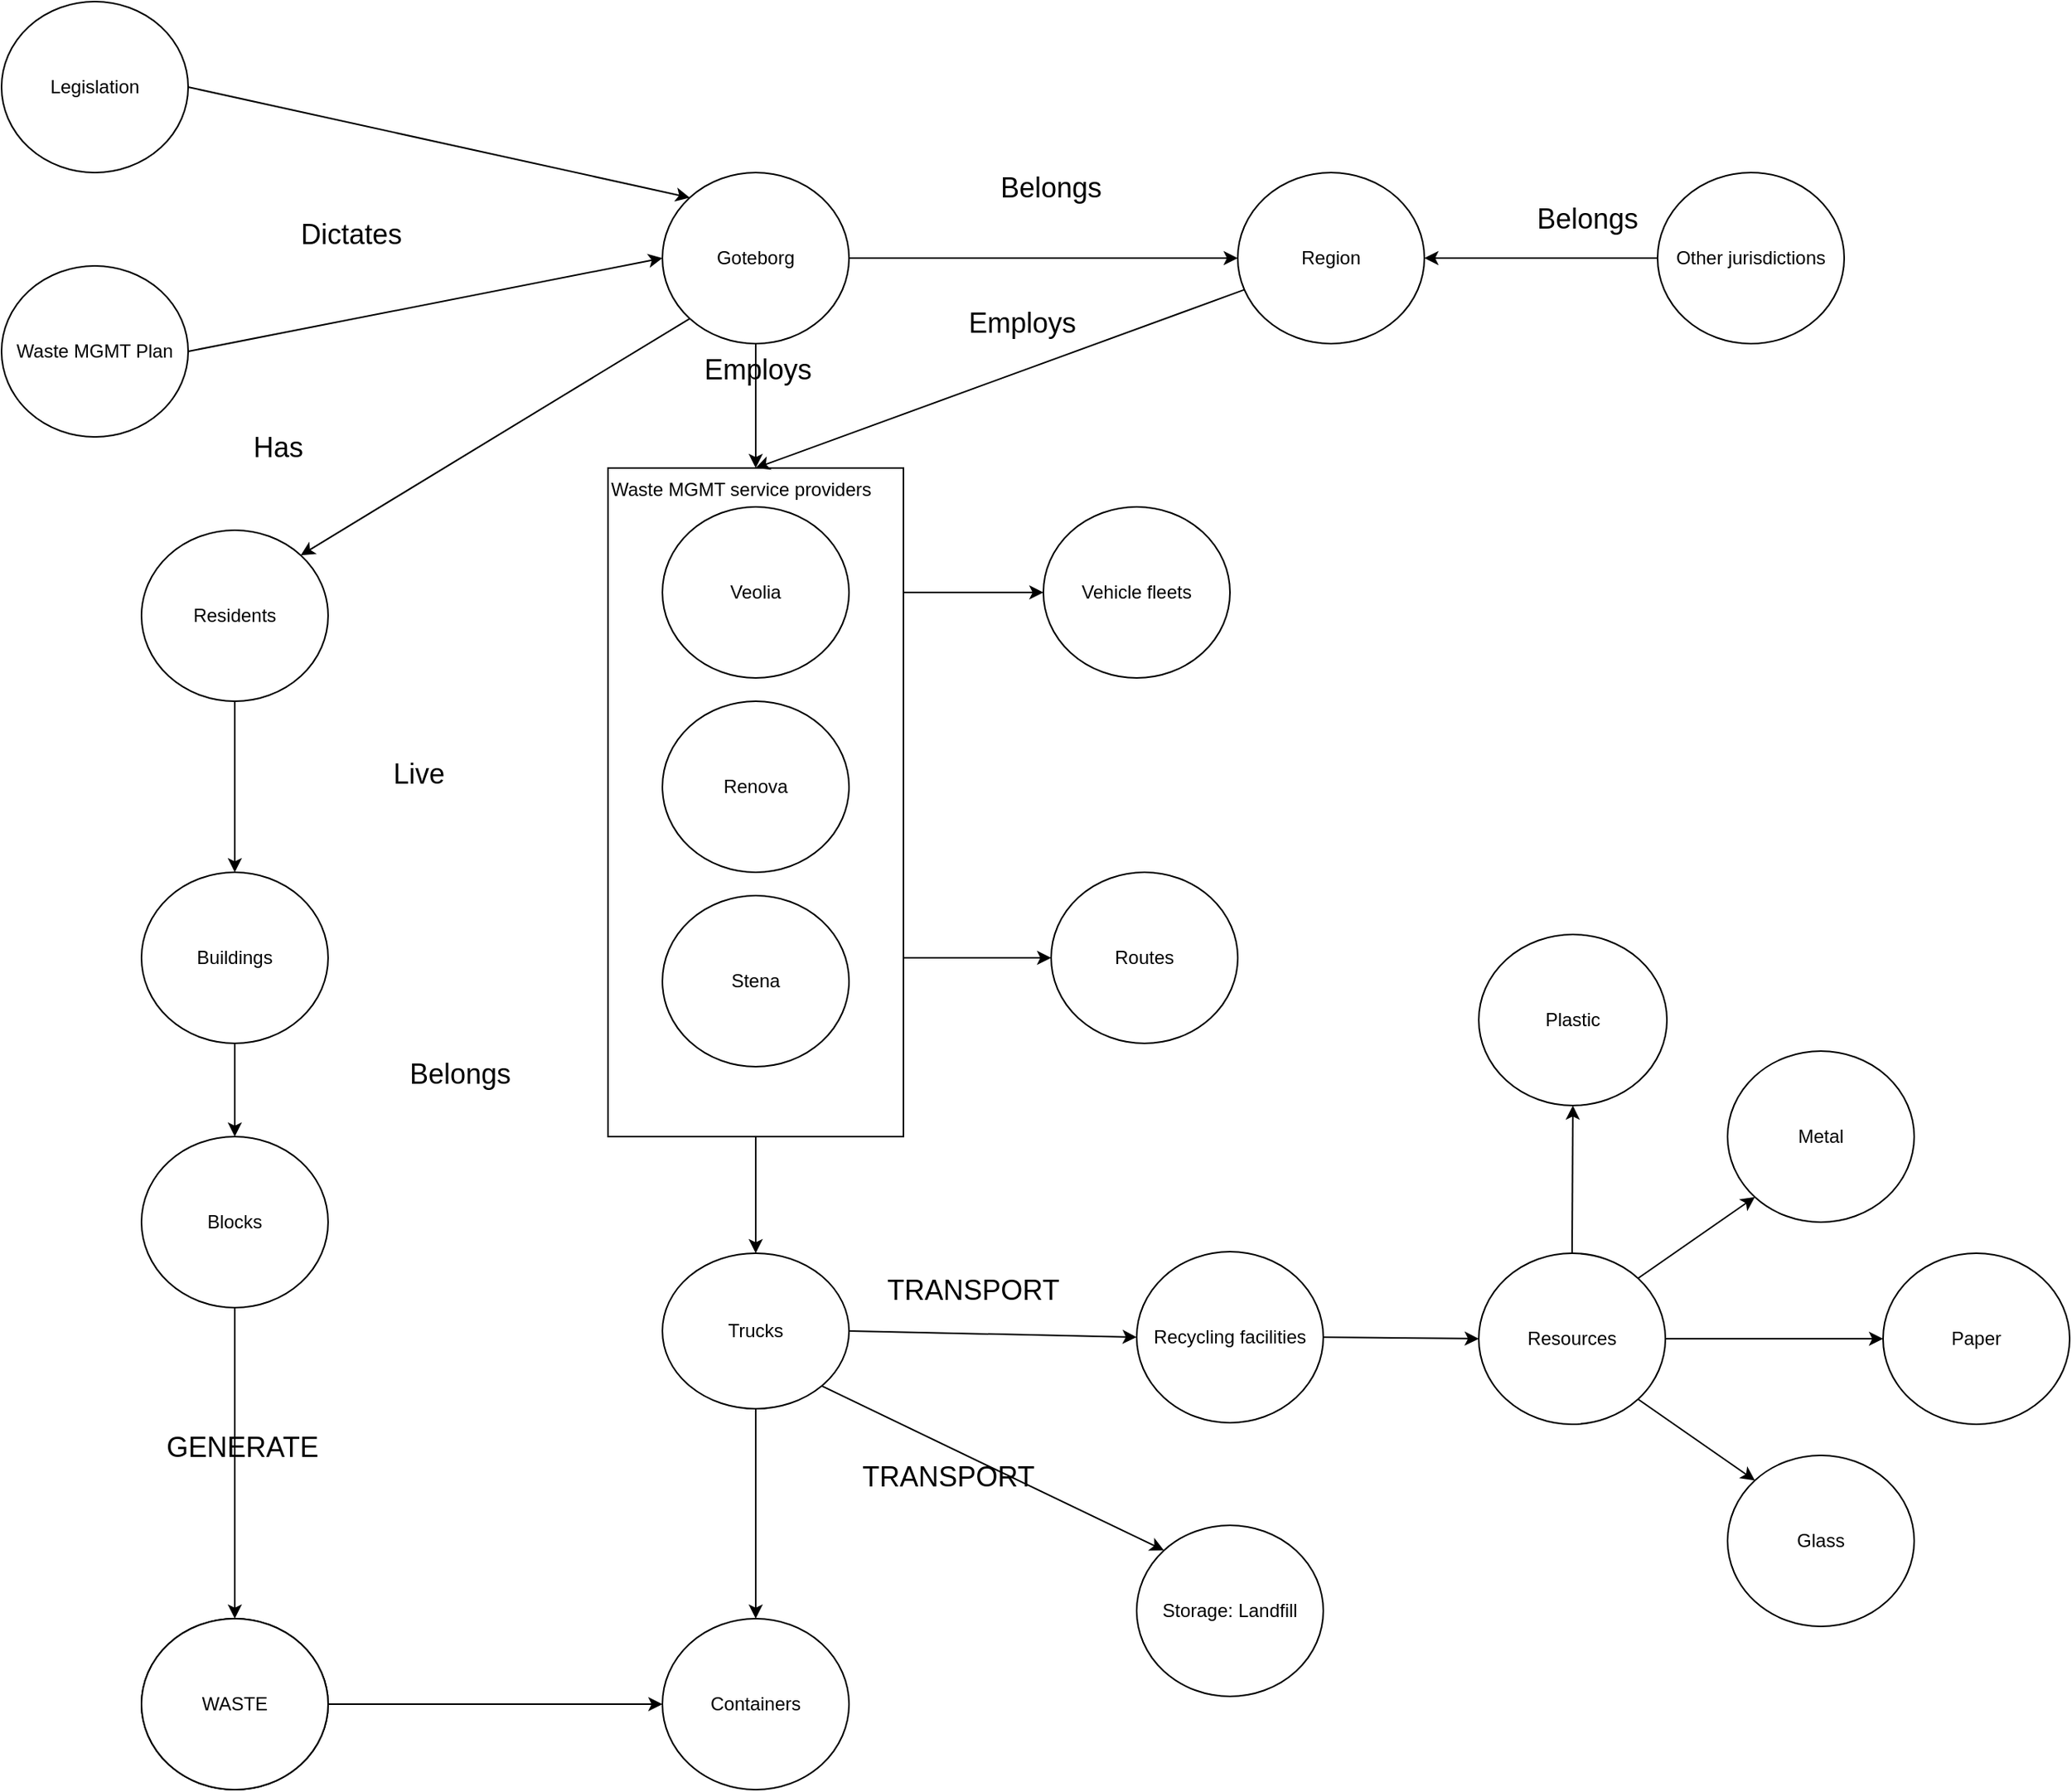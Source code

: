 <mxfile version="13.9.9" type="device"><diagram id="C5RBs43oDa-KdzZeNtuy" name="Page-1"><mxGraphModel dx="2130" dy="828" grid="1" gridSize="10" guides="1" tooltips="1" connect="1" arrows="1" fold="1" page="1" pageScale="1" pageWidth="827" pageHeight="1169" math="0" shadow="0"><root><mxCell id="WIyWlLk6GJQsqaUBKTNV-0"/><mxCell id="WIyWlLk6GJQsqaUBKTNV-1" parent="WIyWlLk6GJQsqaUBKTNV-0"/><mxCell id="M03wFqewdALiJdcQgQsA-151" style="edgeStyle=orthogonalEdgeStyle;rounded=0;orthogonalLoop=1;jettySize=auto;html=1;exitX=1;exitY=0.25;exitDx=0;exitDy=0;entryX=0;entryY=0.5;entryDx=0;entryDy=0;" edge="1" parent="WIyWlLk6GJQsqaUBKTNV-1" source="M03wFqewdALiJdcQgQsA-147" target="M03wFqewdALiJdcQgQsA-87"><mxGeometry relative="1" as="geometry"><Array as="points"><mxPoint x="430" y="530"/></Array></mxGeometry></mxCell><mxCell id="M03wFqewdALiJdcQgQsA-154" style="edgeStyle=orthogonalEdgeStyle;rounded=0;orthogonalLoop=1;jettySize=auto;html=1;exitX=1;exitY=0.75;exitDx=0;exitDy=0;entryX=0;entryY=0.5;entryDx=0;entryDy=0;" edge="1" parent="WIyWlLk6GJQsqaUBKTNV-1" source="M03wFqewdALiJdcQgQsA-147" target="M03wFqewdALiJdcQgQsA-152"><mxGeometry relative="1" as="geometry"><Array as="points"><mxPoint x="430" y="765"/></Array></mxGeometry></mxCell><mxCell id="M03wFqewdALiJdcQgQsA-147" value="Waste MGMT service providers" style="rounded=0;whiteSpace=wrap;html=1;fillColor=none;align=left;verticalAlign=top;" vertex="1" parent="WIyWlLk6GJQsqaUBKTNV-1"><mxGeometry x="240" y="450" width="190" height="430" as="geometry"/></mxCell><mxCell id="M03wFqewdALiJdcQgQsA-70" value="Goteborg" style="ellipse;whiteSpace=wrap;html=1;" vertex="1" parent="WIyWlLk6GJQsqaUBKTNV-1"><mxGeometry x="275" y="260" width="120" height="110" as="geometry"/></mxCell><mxCell id="M03wFqewdALiJdcQgQsA-73" value="Legislation" style="ellipse;whiteSpace=wrap;html=1;" vertex="1" parent="WIyWlLk6GJQsqaUBKTNV-1"><mxGeometry x="-150" y="150" width="120" height="110" as="geometry"/></mxCell><mxCell id="M03wFqewdALiJdcQgQsA-74" value="" style="endArrow=classic;html=1;exitX=1;exitY=0.5;exitDx=0;exitDy=0;entryX=0;entryY=0.5;entryDx=0;entryDy=0;" edge="1" parent="WIyWlLk6GJQsqaUBKTNV-1" source="M03wFqewdALiJdcQgQsA-128" target="M03wFqewdALiJdcQgQsA-70"><mxGeometry width="50" height="50" relative="1" as="geometry"><mxPoint y="600" as="sourcePoint"/><mxPoint x="50" y="550" as="targetPoint"/></mxGeometry></mxCell><mxCell id="M03wFqewdALiJdcQgQsA-75" value="Containers" style="ellipse;whiteSpace=wrap;html=1;" vertex="1" parent="WIyWlLk6GJQsqaUBKTNV-1"><mxGeometry x="275" y="1190" width="120" height="110" as="geometry"/></mxCell><mxCell id="M03wFqewdALiJdcQgQsA-79" value="Veolia" style="ellipse;whiteSpace=wrap;html=1;" vertex="1" parent="WIyWlLk6GJQsqaUBKTNV-1"><mxGeometry x="275" y="475" width="120" height="110" as="geometry"/></mxCell><mxCell id="M03wFqewdALiJdcQgQsA-80" value="Other jurisdictions" style="ellipse;whiteSpace=wrap;html=1;" vertex="1" parent="WIyWlLk6GJQsqaUBKTNV-1"><mxGeometry x="915" y="260" width="120" height="110" as="geometry"/></mxCell><mxCell id="M03wFqewdALiJdcQgQsA-81" value="" style="endArrow=classic;html=1;entryX=0.5;entryY=0;entryDx=0;entryDy=0;" edge="1" parent="WIyWlLk6GJQsqaUBKTNV-1" source="M03wFqewdALiJdcQgQsA-83" target="M03wFqewdALiJdcQgQsA-147"><mxGeometry width="50" height="50" relative="1" as="geometry"><mxPoint x="368" y="680" as="sourcePoint"/><mxPoint x="418" y="630" as="targetPoint"/></mxGeometry></mxCell><mxCell id="M03wFqewdALiJdcQgQsA-82" value="" style="endArrow=classic;html=1;exitX=0.5;exitY=1;exitDx=0;exitDy=0;entryX=0.5;entryY=0;entryDx=0;entryDy=0;" edge="1" parent="WIyWlLk6GJQsqaUBKTNV-1" source="M03wFqewdALiJdcQgQsA-70" target="M03wFqewdALiJdcQgQsA-147"><mxGeometry width="50" height="50" relative="1" as="geometry"><mxPoint x="450" y="370" as="sourcePoint"/><mxPoint x="470" y="500" as="targetPoint"/></mxGeometry></mxCell><mxCell id="M03wFqewdALiJdcQgQsA-83" value="Region" style="ellipse;whiteSpace=wrap;html=1;" vertex="1" parent="WIyWlLk6GJQsqaUBKTNV-1"><mxGeometry x="645" y="260" width="120" height="110" as="geometry"/></mxCell><mxCell id="M03wFqewdALiJdcQgQsA-85" value="" style="endArrow=classic;html=1;entryX=1;entryY=0.5;entryDx=0;entryDy=0;exitX=0;exitY=0.5;exitDx=0;exitDy=0;" edge="1" parent="WIyWlLk6GJQsqaUBKTNV-1" source="M03wFqewdALiJdcQgQsA-80" target="M03wFqewdALiJdcQgQsA-83"><mxGeometry width="50" height="50" relative="1" as="geometry"><mxPoint x="778" y="320" as="sourcePoint"/><mxPoint x="835.297" y="536.364" as="targetPoint"/></mxGeometry></mxCell><mxCell id="M03wFqewdALiJdcQgQsA-87" value="Vehicle fleets" style="ellipse;whiteSpace=wrap;html=1;" vertex="1" parent="WIyWlLk6GJQsqaUBKTNV-1"><mxGeometry x="520" y="475" width="120" height="110" as="geometry"/></mxCell><mxCell id="M03wFqewdALiJdcQgQsA-142" style="rounded=0;orthogonalLoop=1;jettySize=auto;html=1;exitX=1;exitY=1;exitDx=0;exitDy=0;entryX=0;entryY=0;entryDx=0;entryDy=0;" edge="1" parent="WIyWlLk6GJQsqaUBKTNV-1" source="M03wFqewdALiJdcQgQsA-88" target="M03wFqewdALiJdcQgQsA-141"><mxGeometry relative="1" as="geometry"/></mxCell><mxCell id="M03wFqewdALiJdcQgQsA-88" value="Trucks" style="ellipse;whiteSpace=wrap;html=1;" vertex="1" parent="WIyWlLk6GJQsqaUBKTNV-1"><mxGeometry x="275" y="955" width="120" height="100" as="geometry"/></mxCell><mxCell id="M03wFqewdALiJdcQgQsA-89" value="Recycling facilities" style="ellipse;whiteSpace=wrap;html=1;" vertex="1" parent="WIyWlLk6GJQsqaUBKTNV-1"><mxGeometry x="580" y="954" width="120" height="110" as="geometry"/></mxCell><mxCell id="M03wFqewdALiJdcQgQsA-91" value="Residents" style="ellipse;whiteSpace=wrap;html=1;" vertex="1" parent="WIyWlLk6GJQsqaUBKTNV-1"><mxGeometry x="-60" y="490" width="120" height="110" as="geometry"/></mxCell><mxCell id="M03wFqewdALiJdcQgQsA-92" value="Buildings" style="ellipse;whiteSpace=wrap;html=1;" vertex="1" parent="WIyWlLk6GJQsqaUBKTNV-1"><mxGeometry x="-60" y="710" width="120" height="110" as="geometry"/></mxCell><mxCell id="M03wFqewdALiJdcQgQsA-93" value="Blocks" style="ellipse;whiteSpace=wrap;html=1;" vertex="1" parent="WIyWlLk6GJQsqaUBKTNV-1"><mxGeometry x="-60" y="880" width="120" height="110" as="geometry"/></mxCell><mxCell id="M03wFqewdALiJdcQgQsA-94" value="" style="endArrow=classic;html=1;exitX=0.5;exitY=1;exitDx=0;exitDy=0;entryX=0.5;entryY=0;entryDx=0;entryDy=0;" edge="1" parent="WIyWlLk6GJQsqaUBKTNV-1" source="M03wFqewdALiJdcQgQsA-91" target="M03wFqewdALiJdcQgQsA-92"><mxGeometry width="50" height="50" relative="1" as="geometry"><mxPoint x="-60" y="860" as="sourcePoint"/><mxPoint x="90" y="710" as="targetPoint"/></mxGeometry></mxCell><mxCell id="M03wFqewdALiJdcQgQsA-95" value="" style="endArrow=classic;html=1;exitX=0;exitY=1;exitDx=0;exitDy=0;entryX=1;entryY=0;entryDx=0;entryDy=0;" edge="1" parent="WIyWlLk6GJQsqaUBKTNV-1" source="M03wFqewdALiJdcQgQsA-70" target="M03wFqewdALiJdcQgQsA-91"><mxGeometry width="50" height="50" relative="1" as="geometry"><mxPoint x="-240" y="910" as="sourcePoint"/><mxPoint x="70" y="620" as="targetPoint"/></mxGeometry></mxCell><mxCell id="M03wFqewdALiJdcQgQsA-96" value="" style="endArrow=classic;html=1;exitX=0.5;exitY=1;exitDx=0;exitDy=0;" edge="1" parent="WIyWlLk6GJQsqaUBKTNV-1" source="M03wFqewdALiJdcQgQsA-92" target="M03wFqewdALiJdcQgQsA-93"><mxGeometry width="50" height="50" relative="1" as="geometry"><mxPoint x="130" y="710" as="sourcePoint"/><mxPoint x="180" y="660" as="targetPoint"/></mxGeometry></mxCell><mxCell id="M03wFqewdALiJdcQgQsA-102" value="&lt;font style=&quot;font-size: 18px&quot;&gt;Belongs&lt;/font&gt;" style="text;html=1;strokeColor=none;fillColor=none;align=center;verticalAlign=middle;whiteSpace=wrap;rounded=0;" vertex="1" parent="WIyWlLk6GJQsqaUBKTNV-1"><mxGeometry x="825" y="270" width="90" height="40" as="geometry"/></mxCell><mxCell id="M03wFqewdALiJdcQgQsA-103" value="" style="endArrow=classic;html=1;exitX=1;exitY=0.5;exitDx=0;exitDy=0;entryX=0;entryY=0.5;entryDx=0;entryDy=0;" edge="1" parent="WIyWlLk6GJQsqaUBKTNV-1" source="M03wFqewdALiJdcQgQsA-70" target="M03wFqewdALiJdcQgQsA-83"><mxGeometry width="50" height="50" relative="1" as="geometry"><mxPoint x="350" y="315" as="sourcePoint"/><mxPoint x="445" y="280" as="targetPoint"/></mxGeometry></mxCell><mxCell id="M03wFqewdALiJdcQgQsA-104" value="&lt;font style=&quot;font-size: 18px&quot;&gt;Dictates&lt;/font&gt;" style="text;html=1;strokeColor=none;fillColor=none;align=center;verticalAlign=middle;whiteSpace=wrap;rounded=0;" vertex="1" parent="WIyWlLk6GJQsqaUBKTNV-1"><mxGeometry x="30" y="280" width="90" height="40" as="geometry"/></mxCell><mxCell id="M03wFqewdALiJdcQgQsA-105" value="&lt;font style=&quot;font-size: 18px&quot;&gt;Employs&lt;br&gt;&lt;/font&gt;" style="text;whiteSpace=wrap;html=1;" vertex="1" parent="WIyWlLk6GJQsqaUBKTNV-1"><mxGeometry x="300" y="370" width="90" height="30" as="geometry"/></mxCell><mxCell id="M03wFqewdALiJdcQgQsA-107" value="&lt;font style=&quot;font-size: 18px&quot;&gt;Belongs&lt;/font&gt;" style="text;html=1;strokeColor=none;fillColor=none;align=center;verticalAlign=middle;whiteSpace=wrap;rounded=0;" vertex="1" parent="WIyWlLk6GJQsqaUBKTNV-1"><mxGeometry x="480" y="250" width="90" height="40" as="geometry"/></mxCell><mxCell id="M03wFqewdALiJdcQgQsA-108" value="&lt;font style=&quot;font-size: 18px&quot;&gt;Has&lt;/font&gt;" style="text;whiteSpace=wrap;html=1;" vertex="1" parent="WIyWlLk6GJQsqaUBKTNV-1"><mxGeometry x="10" y="420" width="90" height="30" as="geometry"/></mxCell><mxCell id="M03wFqewdALiJdcQgQsA-109" value="&lt;font style=&quot;font-size: 18px&quot;&gt;Live&lt;/font&gt;" style="text;whiteSpace=wrap;html=1;" vertex="1" parent="WIyWlLk6GJQsqaUBKTNV-1"><mxGeometry x="100" y="630" width="90" height="30" as="geometry"/></mxCell><mxCell id="M03wFqewdALiJdcQgQsA-110" value="&lt;font style=&quot;font-size: 18px&quot;&gt;Belongs&lt;/font&gt;" style="text;html=1;strokeColor=none;fillColor=none;align=center;verticalAlign=middle;whiteSpace=wrap;rounded=0;" vertex="1" parent="WIyWlLk6GJQsqaUBKTNV-1"><mxGeometry x="100" y="820" width="90" height="40" as="geometry"/></mxCell><mxCell id="M03wFqewdALiJdcQgQsA-111" value="&lt;font style=&quot;font-size: 18px&quot;&gt;GENERATE&lt;/font&gt;" style="text;html=1;strokeColor=none;fillColor=none;align=center;verticalAlign=middle;whiteSpace=wrap;rounded=0;" vertex="1" parent="WIyWlLk6GJQsqaUBKTNV-1"><mxGeometry x="-40" y="1060" width="90" height="40" as="geometry"/></mxCell><mxCell id="M03wFqewdALiJdcQgQsA-112" value="" style="endArrow=classic;html=1;exitX=0.5;exitY=1;exitDx=0;exitDy=0;" edge="1" parent="WIyWlLk6GJQsqaUBKTNV-1" source="M03wFqewdALiJdcQgQsA-88" target="M03wFqewdALiJdcQgQsA-75"><mxGeometry width="50" height="50" relative="1" as="geometry"><mxPoint x="200" y="1430" as="sourcePoint"/><mxPoint x="-227.186" y="1296.468" as="targetPoint"/></mxGeometry></mxCell><mxCell id="M03wFqewdALiJdcQgQsA-115" value="" style="endArrow=classic;html=1;exitX=0.5;exitY=1;exitDx=0;exitDy=0;entryX=0.5;entryY=0;entryDx=0;entryDy=0;" edge="1" parent="WIyWlLk6GJQsqaUBKTNV-1" target="M03wFqewdALiJdcQgQsA-116"><mxGeometry width="50" height="50" relative="1" as="geometry"><mxPoint y="990" as="sourcePoint"/><mxPoint x="227.574" y="1206.109" as="targetPoint"/></mxGeometry></mxCell><mxCell id="M03wFqewdALiJdcQgQsA-116" value="WASTE" style="ellipse;whiteSpace=wrap;html=1;" vertex="1" parent="WIyWlLk6GJQsqaUBKTNV-1"><mxGeometry x="-60" y="1190" width="120" height="110" as="geometry"/></mxCell><mxCell id="M03wFqewdALiJdcQgQsA-117" value="" style="endArrow=classic;html=1;exitX=1;exitY=0.5;exitDx=0;exitDy=0;entryX=0;entryY=0.5;entryDx=0;entryDy=0;" edge="1" parent="WIyWlLk6GJQsqaUBKTNV-1" source="M03wFqewdALiJdcQgQsA-118" target="M03wFqewdALiJdcQgQsA-75"><mxGeometry width="50" height="50" relative="1" as="geometry"><mxPoint x="150" y="1235" as="sourcePoint"/><mxPoint x="317.574" y="1146.109" as="targetPoint"/></mxGeometry></mxCell><mxCell id="M03wFqewdALiJdcQgQsA-118" value="WASTE" style="ellipse;whiteSpace=wrap;html=1;" vertex="1" parent="WIyWlLk6GJQsqaUBKTNV-1"><mxGeometry x="-60" y="1190" width="120" height="110" as="geometry"/></mxCell><mxCell id="M03wFqewdALiJdcQgQsA-119" value="Resources" style="ellipse;whiteSpace=wrap;html=1;" vertex="1" parent="WIyWlLk6GJQsqaUBKTNV-1"><mxGeometry x="800" y="955" width="120" height="110" as="geometry"/></mxCell><mxCell id="M03wFqewdALiJdcQgQsA-120" value="Metal" style="ellipse;whiteSpace=wrap;html=1;" vertex="1" parent="WIyWlLk6GJQsqaUBKTNV-1"><mxGeometry x="960" y="825" width="120" height="110" as="geometry"/></mxCell><mxCell id="M03wFqewdALiJdcQgQsA-121" value="Paper" style="ellipse;whiteSpace=wrap;html=1;" vertex="1" parent="WIyWlLk6GJQsqaUBKTNV-1"><mxGeometry x="1060" y="955" width="120" height="110" as="geometry"/></mxCell><mxCell id="M03wFqewdALiJdcQgQsA-122" value="Plastic" style="ellipse;whiteSpace=wrap;html=1;" vertex="1" parent="WIyWlLk6GJQsqaUBKTNV-1"><mxGeometry x="800" y="750" width="121" height="110" as="geometry"/></mxCell><mxCell id="M03wFqewdALiJdcQgQsA-123" value="Glass" style="ellipse;whiteSpace=wrap;html=1;" vertex="1" parent="WIyWlLk6GJQsqaUBKTNV-1"><mxGeometry x="960" y="1085" width="120" height="110" as="geometry"/></mxCell><mxCell id="M03wFqewdALiJdcQgQsA-124" value="" style="endArrow=classic;html=1;entryX=0;entryY=0;entryDx=0;entryDy=0;exitX=1;exitY=1;exitDx=0;exitDy=0;" edge="1" parent="WIyWlLk6GJQsqaUBKTNV-1" source="M03wFqewdALiJdcQgQsA-119" target="M03wFqewdALiJdcQgQsA-123"><mxGeometry width="50" height="50" relative="1" as="geometry"><mxPoint x="1570" y="352.5" as="sourcePoint"/><mxPoint x="1050" y="1235" as="targetPoint"/></mxGeometry></mxCell><mxCell id="M03wFqewdALiJdcQgQsA-125" value="" style="endArrow=classic;html=1;entryX=0;entryY=0.5;entryDx=0;entryDy=0;exitX=1;exitY=0.5;exitDx=0;exitDy=0;" edge="1" parent="WIyWlLk6GJQsqaUBKTNV-1" source="M03wFqewdALiJdcQgQsA-119" target="M03wFqewdALiJdcQgQsA-121"><mxGeometry width="50" height="50" relative="1" as="geometry"><mxPoint x="1580" y="362.5" as="sourcePoint"/><mxPoint x="1360.0" y="827.5" as="targetPoint"/></mxGeometry></mxCell><mxCell id="M03wFqewdALiJdcQgQsA-126" value="" style="endArrow=classic;html=1;entryX=0;entryY=1;entryDx=0;entryDy=0;exitX=1;exitY=0;exitDx=0;exitDy=0;" edge="1" parent="WIyWlLk6GJQsqaUBKTNV-1" source="M03wFqewdALiJdcQgQsA-119" target="M03wFqewdALiJdcQgQsA-120"><mxGeometry width="50" height="50" relative="1" as="geometry"><mxPoint x="1590" y="372.5" as="sourcePoint"/><mxPoint x="1370.0" y="837.5" as="targetPoint"/></mxGeometry></mxCell><mxCell id="M03wFqewdALiJdcQgQsA-127" value="" style="endArrow=classic;html=1;exitX=0.5;exitY=0;exitDx=0;exitDy=0;entryX=0.5;entryY=1;entryDx=0;entryDy=0;" edge="1" parent="WIyWlLk6GJQsqaUBKTNV-1" source="M03wFqewdALiJdcQgQsA-119" target="M03wFqewdALiJdcQgQsA-122"><mxGeometry width="50" height="50" relative="1" as="geometry"><mxPoint x="810" y="492.5" as="sourcePoint"/><mxPoint x="590.5" y="1070" as="targetPoint"/></mxGeometry></mxCell><mxCell id="M03wFqewdALiJdcQgQsA-128" value="Waste MGMT Plan" style="ellipse;whiteSpace=wrap;html=1;" vertex="1" parent="WIyWlLk6GJQsqaUBKTNV-1"><mxGeometry x="-150" y="320" width="120" height="110" as="geometry"/></mxCell><mxCell id="M03wFqewdALiJdcQgQsA-129" value="" style="endArrow=classic;html=1;exitX=1;exitY=0.5;exitDx=0;exitDy=0;entryX=0;entryY=0;entryDx=0;entryDy=0;" edge="1" parent="WIyWlLk6GJQsqaUBKTNV-1" source="M03wFqewdALiJdcQgQsA-73" target="M03wFqewdALiJdcQgQsA-70"><mxGeometry width="50" height="50" relative="1" as="geometry"><mxPoint x="57.0" y="325" as="sourcePoint"/><mxPoint x="230" y="315" as="targetPoint"/></mxGeometry></mxCell><mxCell id="M03wFqewdALiJdcQgQsA-130" value="" style="endArrow=classic;html=1;exitX=0.5;exitY=1;exitDx=0;exitDy=0;entryX=0.5;entryY=0;entryDx=0;entryDy=0;" edge="1" parent="WIyWlLk6GJQsqaUBKTNV-1" source="M03wFqewdALiJdcQgQsA-147" target="M03wFqewdALiJdcQgQsA-88"><mxGeometry width="50" height="50" relative="1" as="geometry"><mxPoint x="570" y="1090" as="sourcePoint"/><mxPoint x="585" y="840" as="targetPoint"/></mxGeometry></mxCell><mxCell id="M03wFqewdALiJdcQgQsA-133" value="" style="endArrow=classic;html=1;exitX=1;exitY=0.5;exitDx=0;exitDy=0;entryX=0;entryY=0.5;entryDx=0;entryDy=0;" edge="1" parent="WIyWlLk6GJQsqaUBKTNV-1" source="M03wFqewdALiJdcQgQsA-89" target="M03wFqewdALiJdcQgQsA-119"><mxGeometry width="50" height="50" relative="1" as="geometry"><mxPoint x="540" y="845" as="sourcePoint"/><mxPoint x="540" y="1035" as="targetPoint"/></mxGeometry></mxCell><mxCell id="M03wFqewdALiJdcQgQsA-134" value="" style="endArrow=classic;html=1;exitX=1;exitY=0.5;exitDx=0;exitDy=0;entryX=0;entryY=0.5;entryDx=0;entryDy=0;" edge="1" parent="WIyWlLk6GJQsqaUBKTNV-1" source="M03wFqewdALiJdcQgQsA-88" target="M03wFqewdALiJdcQgQsA-89"><mxGeometry width="50" height="50" relative="1" as="geometry"><mxPoint x="497.574" y="1120.355" as="sourcePoint"/><mxPoint x="120" y="1365" as="targetPoint"/></mxGeometry></mxCell><mxCell id="M03wFqewdALiJdcQgQsA-135" value="&lt;font style=&quot;font-size: 18px&quot;&gt;TRANSPORT&lt;/font&gt;" style="text;html=1;strokeColor=none;fillColor=none;align=center;verticalAlign=middle;whiteSpace=wrap;rounded=0;" vertex="1" parent="WIyWlLk6GJQsqaUBKTNV-1"><mxGeometry x="414" y="1079" width="90" height="40" as="geometry"/></mxCell><mxCell id="M03wFqewdALiJdcQgQsA-141" value="Storage: Landfill" style="ellipse;whiteSpace=wrap;html=1;" vertex="1" parent="WIyWlLk6GJQsqaUBKTNV-1"><mxGeometry x="580" y="1130" width="120" height="110" as="geometry"/></mxCell><mxCell id="M03wFqewdALiJdcQgQsA-144" value="&lt;font style=&quot;font-size: 18px&quot;&gt;TRANSPORT&lt;/font&gt;" style="text;html=1;strokeColor=none;fillColor=none;align=center;verticalAlign=middle;whiteSpace=wrap;rounded=0;" vertex="1" parent="WIyWlLk6GJQsqaUBKTNV-1"><mxGeometry x="430" y="959" width="90" height="40" as="geometry"/></mxCell><mxCell id="M03wFqewdALiJdcQgQsA-145" value="Renova" style="ellipse;whiteSpace=wrap;html=1;" vertex="1" parent="WIyWlLk6GJQsqaUBKTNV-1"><mxGeometry x="275" y="600" width="120" height="110" as="geometry"/></mxCell><mxCell id="M03wFqewdALiJdcQgQsA-146" value="Stena" style="ellipse;whiteSpace=wrap;html=1;" vertex="1" parent="WIyWlLk6GJQsqaUBKTNV-1"><mxGeometry x="275" y="725" width="120" height="110" as="geometry"/></mxCell><mxCell id="M03wFqewdALiJdcQgQsA-152" value="Routes" style="ellipse;whiteSpace=wrap;html=1;" vertex="1" parent="WIyWlLk6GJQsqaUBKTNV-1"><mxGeometry x="525" y="710" width="120" height="110" as="geometry"/></mxCell><mxCell id="M03wFqewdALiJdcQgQsA-155" value="&lt;font style=&quot;font-size: 18px&quot;&gt;Employs&lt;br&gt;&lt;/font&gt;" style="text;whiteSpace=wrap;html=1;" vertex="1" parent="WIyWlLk6GJQsqaUBKTNV-1"><mxGeometry x="470" y="340" width="90" height="30" as="geometry"/></mxCell></root></mxGraphModel></diagram></mxfile>